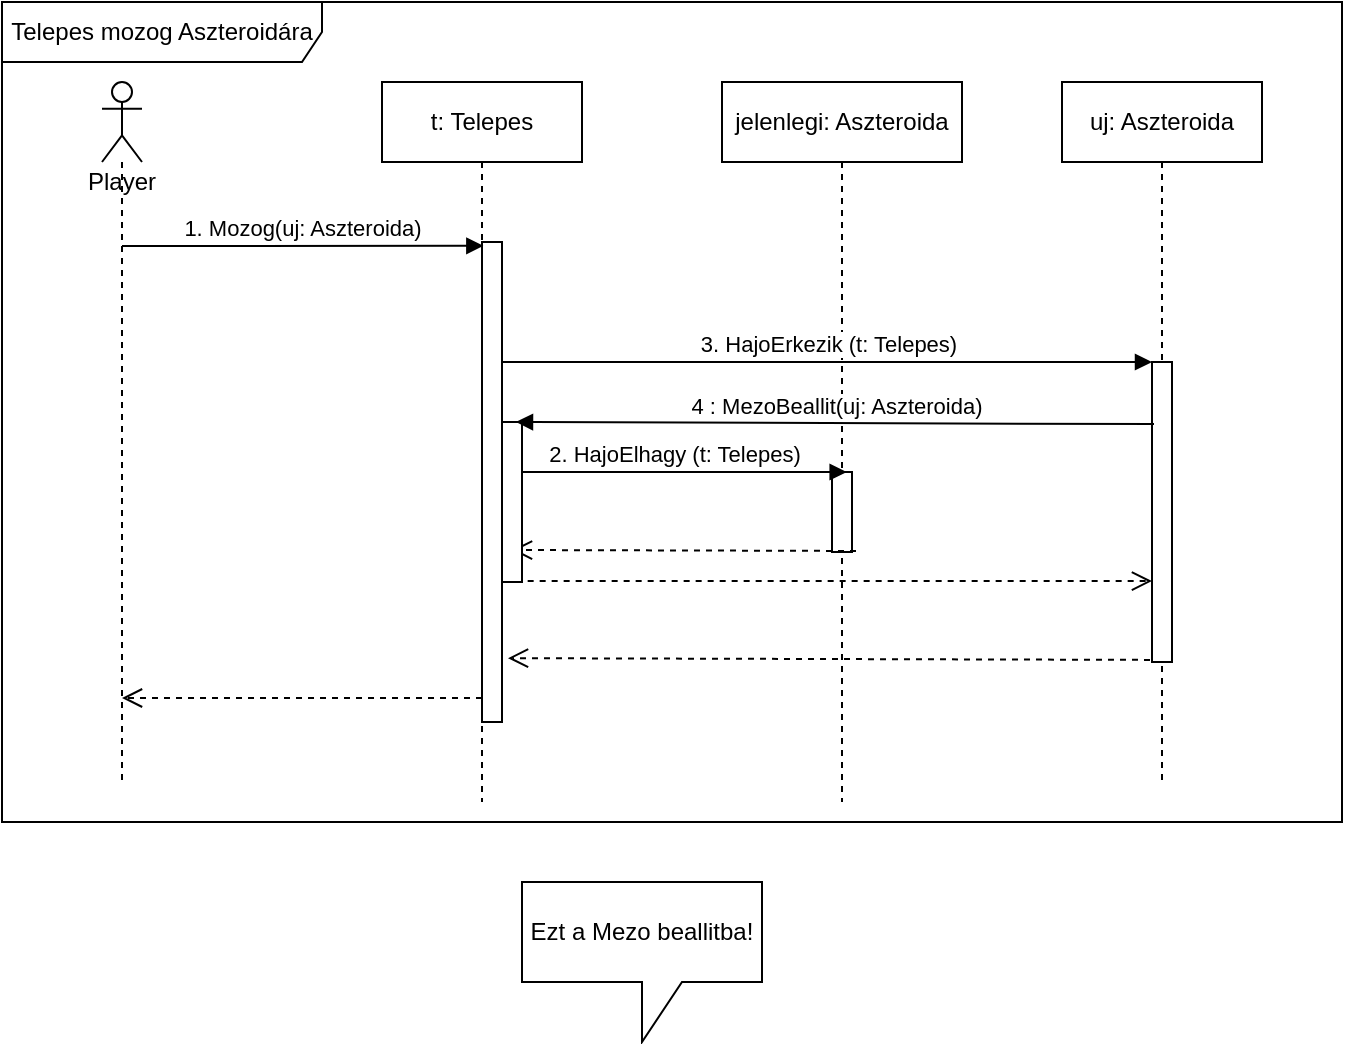 <mxfile version="14.4.8" type="github">
  <diagram name="TelepesFromAszteroidaToAszteroida" id="13e1069c-82ec-6db2-03f1-153e76fe0fe0">
    <mxGraphModel dx="1800" dy="752" grid="1" gridSize="10" guides="1" tooltips="1" connect="1" arrows="1" fold="1" page="1" pageScale="1" pageWidth="1100" pageHeight="850" background="#ffffff" math="0" shadow="0">
      <root>
        <mxCell id="0" />
        <mxCell id="1" parent="0" />
        <mxCell id="8tZX-4wy2sQ4AK6EXETs-19" value="Telepes mozog Aszteroidára" style="shape=umlFrame;whiteSpace=wrap;html=1;width=160;height=30;" parent="1" vertex="1">
          <mxGeometry x="-1080" y="70" width="670" height="410" as="geometry" />
        </mxCell>
        <mxCell id="8tZX-4wy2sQ4AK6EXETs-2" value="t: Telepes" style="shape=umlLifeline;perimeter=lifelinePerimeter;whiteSpace=wrap;html=1;container=1;collapsible=0;recursiveResize=0;outlineConnect=0;" parent="1" vertex="1">
          <mxGeometry x="-890" y="110" width="100" height="360" as="geometry" />
        </mxCell>
        <mxCell id="8tZX-4wy2sQ4AK6EXETs-3" value="jelenlegi: Aszteroida" style="shape=umlLifeline;perimeter=lifelinePerimeter;whiteSpace=wrap;html=1;container=1;collapsible=0;recursiveResize=0;outlineConnect=0;" parent="1" vertex="1">
          <mxGeometry x="-720" y="110" width="120" height="360" as="geometry" />
        </mxCell>
        <mxCell id="8tZX-4wy2sQ4AK6EXETs-4" value="" style="html=1;points=[];perimeter=orthogonalPerimeter;" parent="8tZX-4wy2sQ4AK6EXETs-3" vertex="1">
          <mxGeometry x="55" y="195" width="10" height="40" as="geometry" />
        </mxCell>
        <mxCell id="8tZX-4wy2sQ4AK6EXETs-5" value="uj: Aszteroida" style="shape=umlLifeline;perimeter=lifelinePerimeter;whiteSpace=wrap;html=1;container=1;collapsible=0;recursiveResize=0;outlineConnect=0;" parent="1" vertex="1">
          <mxGeometry x="-550" y="110" width="100" height="350" as="geometry" />
        </mxCell>
        <mxCell id="8tZX-4wy2sQ4AK6EXETs-6" value="" style="html=1;points=[];perimeter=orthogonalPerimeter;" parent="8tZX-4wy2sQ4AK6EXETs-5" vertex="1">
          <mxGeometry x="45" y="140" width="10" height="150" as="geometry" />
        </mxCell>
        <mxCell id="8tZX-4wy2sQ4AK6EXETs-7" value="2. HajoElhagy (t: Telepes)" style="html=1;verticalAlign=bottom;endArrow=block;entryX=0.733;entryY=0;entryDx=0;entryDy=0;entryPerimeter=0;" parent="1" source="8tZX-4wy2sQ4AK6EXETs-2" target="8tZX-4wy2sQ4AK6EXETs-4" edge="1">
          <mxGeometry x="0.047" relative="1" as="geometry">
            <mxPoint x="-840" y="210" as="sourcePoint" />
            <mxPoint as="offset" />
          </mxGeometry>
        </mxCell>
        <mxCell id="8tZX-4wy2sQ4AK6EXETs-8" value="" style="html=1;verticalAlign=bottom;endArrow=open;dashed=1;endSize=8;exitX=1.2;exitY=0.987;exitDx=0;exitDy=0;exitPerimeter=0;" parent="1" source="8tZX-4wy2sQ4AK6EXETs-4" edge="1">
          <mxGeometry relative="1" as="geometry">
            <mxPoint x="-825" y="344" as="targetPoint" />
            <mxPoint x="-663" y="252" as="sourcePoint" />
            <Array as="points" />
          </mxGeometry>
        </mxCell>
        <mxCell id="8tZX-4wy2sQ4AK6EXETs-9" value="3. HajoErkezik (t: Telepes)" style="html=1;verticalAlign=bottom;endArrow=block;entryX=0;entryY=0;" parent="1" source="8tZX-4wy2sQ4AK6EXETs-11" target="8tZX-4wy2sQ4AK6EXETs-6" edge="1">
          <mxGeometry relative="1" as="geometry">
            <mxPoint x="-300" y="393.846" as="sourcePoint" />
          </mxGeometry>
        </mxCell>
        <mxCell id="8tZX-4wy2sQ4AK6EXETs-10" value="" style="html=1;points=[];perimeter=orthogonalPerimeter;" parent="1" vertex="1">
          <mxGeometry x="-840" y="330" width="10" height="30" as="geometry" />
        </mxCell>
        <mxCell id="8tZX-4wy2sQ4AK6EXETs-11" value="" style="html=1;points=[];perimeter=orthogonalPerimeter;" parent="1" vertex="1">
          <mxGeometry x="-840" y="190" width="10" height="240" as="geometry" />
        </mxCell>
        <mxCell id="8tZX-4wy2sQ4AK6EXETs-12" value="1. Mozog(uj: Aszteroida)" style="html=1;verticalAlign=bottom;endArrow=block;entryX=0.067;entryY=0.008;entryDx=0;entryDy=0;entryPerimeter=0;" parent="1" target="8tZX-4wy2sQ4AK6EXETs-11" edge="1">
          <mxGeometry x="-0.005" relative="1" as="geometry">
            <mxPoint x="-1020" y="192" as="sourcePoint" />
            <mxPoint as="offset" />
          </mxGeometry>
        </mxCell>
        <mxCell id="8tZX-4wy2sQ4AK6EXETs-13" value="" style="html=1;verticalAlign=bottom;endArrow=open;dashed=1;endSize=8;exitX=0;exitY=0.95;" parent="1" source="8tZX-4wy2sQ4AK6EXETs-11" target="8tZX-4wy2sQ4AK6EXETs-18" edge="1">
          <mxGeometry x="-0.11" y="-55" relative="1" as="geometry">
            <mxPoint x="-1010" y="418" as="targetPoint" />
            <Array as="points" />
            <mxPoint as="offset" />
          </mxGeometry>
        </mxCell>
        <mxCell id="8tZX-4wy2sQ4AK6EXETs-14" value="" style="html=1;verticalAlign=bottom;endArrow=open;dashed=1;endSize=8;exitX=-0.1;exitY=0.993;exitDx=0;exitDy=0;exitPerimeter=0;entryX=1.3;entryY=0.867;entryDx=0;entryDy=0;entryPerimeter=0;" parent="1" source="8tZX-4wy2sQ4AK6EXETs-6" edge="1" target="8tZX-4wy2sQ4AK6EXETs-11">
          <mxGeometry x="-0.095" relative="1" as="geometry">
            <mxPoint x="-830" y="390" as="targetPoint" />
            <mxPoint x="-510" y="390" as="sourcePoint" />
            <mxPoint as="offset" />
          </mxGeometry>
        </mxCell>
        <mxCell id="8tZX-4wy2sQ4AK6EXETs-15" value="" style="html=1;points=[];perimeter=orthogonalPerimeter;" parent="1" vertex="1">
          <mxGeometry x="-830" y="280" width="10" height="80" as="geometry" />
        </mxCell>
        <mxCell id="8tZX-4wy2sQ4AK6EXETs-16" value="4 : MezoBeallit(uj: Aszteroida)" style="html=1;verticalAlign=bottom;endArrow=block;exitX=0.1;exitY=0.207;exitDx=0;exitDy=0;exitPerimeter=0;entryX=0.7;entryY=0;entryDx=0;entryDy=0;entryPerimeter=0;" parent="1" source="8tZX-4wy2sQ4AK6EXETs-6" target="8tZX-4wy2sQ4AK6EXETs-15" edge="1">
          <mxGeometry relative="1" as="geometry">
            <mxPoint x="-900" y="305" as="sourcePoint" />
          </mxGeometry>
        </mxCell>
        <mxCell id="8tZX-4wy2sQ4AK6EXETs-17" value="" style="html=1;verticalAlign=bottom;endArrow=open;dashed=1;endSize=8;exitX=1.283;exitY=0.994;exitDx=0;exitDy=0;exitPerimeter=0;" parent="1" source="8tZX-4wy2sQ4AK6EXETs-15" target="8tZX-4wy2sQ4AK6EXETs-6" edge="1">
          <mxGeometry relative="1" as="geometry">
            <mxPoint x="-520" y="350" as="targetPoint" />
            <mxPoint x="-810" y="349" as="sourcePoint" />
          </mxGeometry>
        </mxCell>
        <mxCell id="8tZX-4wy2sQ4AK6EXETs-18" value="Player" style="shape=umlLifeline;participant=umlActor;perimeter=lifelinePerimeter;whiteSpace=wrap;html=1;container=1;collapsible=0;recursiveResize=0;verticalAlign=top;spacingTop=36;outlineConnect=0;" parent="1" vertex="1">
          <mxGeometry x="-1030" y="110" width="20" height="350" as="geometry" />
        </mxCell>
        <mxCell id="0uv6YYfTkkUvn_cUK6ZC-1" value="Ezt a Mezo beallitba!" style="shape=callout;whiteSpace=wrap;html=1;perimeter=calloutPerimeter;" parent="1" vertex="1">
          <mxGeometry x="-820" y="510" width="120" height="80" as="geometry" />
        </mxCell>
      </root>
    </mxGraphModel>
  </diagram>
</mxfile>
